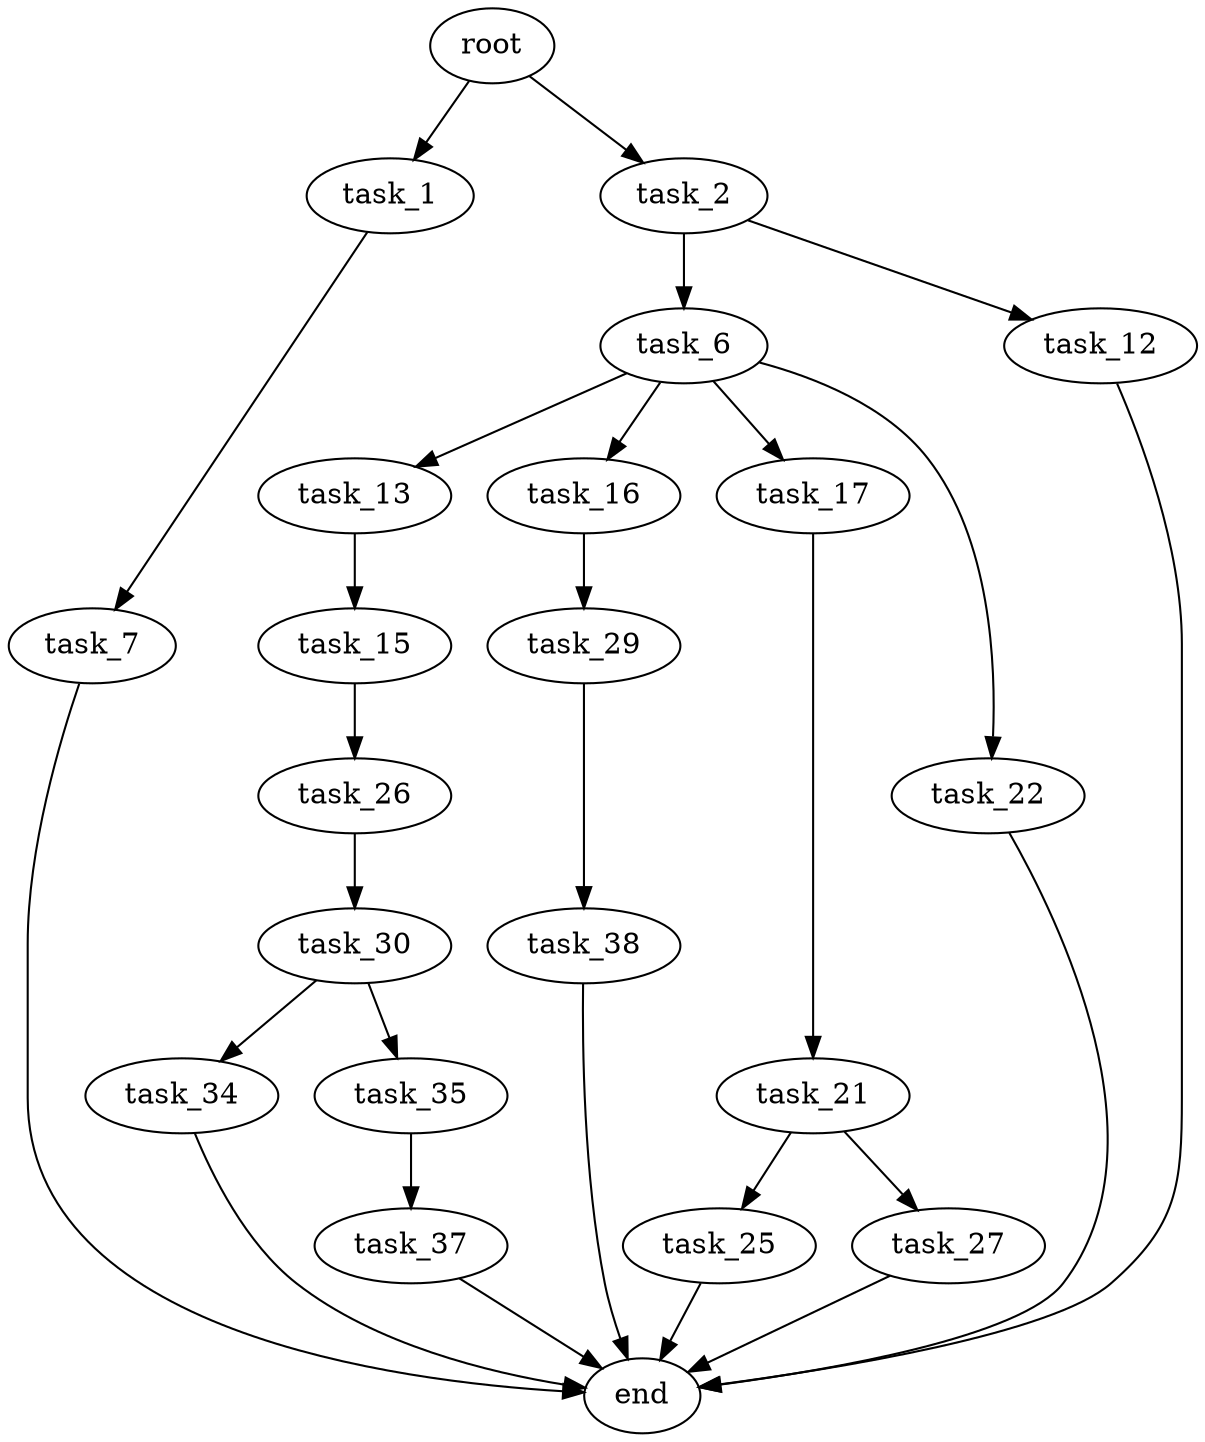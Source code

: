 digraph G {
  root [size="0.000000"];
  task_1 [size="28991029248.000000"];
  task_2 [size="8589934592.000000"];
  task_6 [size="148742100631.000000"];
  task_7 [size="471465437306.000000"];
  task_12 [size="68719476736.000000"];
  task_13 [size="10238844104.000000"];
  task_15 [size="8441095112.000000"];
  task_16 [size="1073741824000.000000"];
  task_17 [size="462610288763.000000"];
  task_21 [size="809322886859.000000"];
  task_22 [size="67240599854.000000"];
  task_25 [size="29677197278.000000"];
  task_26 [size="782757789696.000000"];
  task_27 [size="93971211225.000000"];
  task_29 [size="7430240659.000000"];
  task_30 [size="1316717736440.000000"];
  task_34 [size="39301334730.000000"];
  task_35 [size="231928233984.000000"];
  task_37 [size="549755813888.000000"];
  task_38 [size="51741506388.000000"];
  end [size="0.000000"];

  root -> task_1 [size="1.000000"];
  root -> task_2 [size="1.000000"];
  task_1 -> task_7 [size="75497472.000000"];
  task_2 -> task_6 [size="33554432.000000"];
  task_2 -> task_12 [size="33554432.000000"];
  task_6 -> task_13 [size="209715200.000000"];
  task_6 -> task_16 [size="209715200.000000"];
  task_6 -> task_17 [size="209715200.000000"];
  task_6 -> task_22 [size="209715200.000000"];
  task_7 -> end [size="1.000000"];
  task_12 -> end [size="1.000000"];
  task_13 -> task_15 [size="301989888.000000"];
  task_15 -> task_26 [size="209715200.000000"];
  task_16 -> task_29 [size="838860800.000000"];
  task_17 -> task_21 [size="838860800.000000"];
  task_21 -> task_25 [size="679477248.000000"];
  task_21 -> task_27 [size="679477248.000000"];
  task_22 -> end [size="1.000000"];
  task_25 -> end [size="1.000000"];
  task_26 -> task_30 [size="679477248.000000"];
  task_27 -> end [size="1.000000"];
  task_29 -> task_38 [size="209715200.000000"];
  task_30 -> task_34 [size="838860800.000000"];
  task_30 -> task_35 [size="838860800.000000"];
  task_34 -> end [size="1.000000"];
  task_35 -> task_37 [size="301989888.000000"];
  task_37 -> end [size="1.000000"];
  task_38 -> end [size="1.000000"];
}
